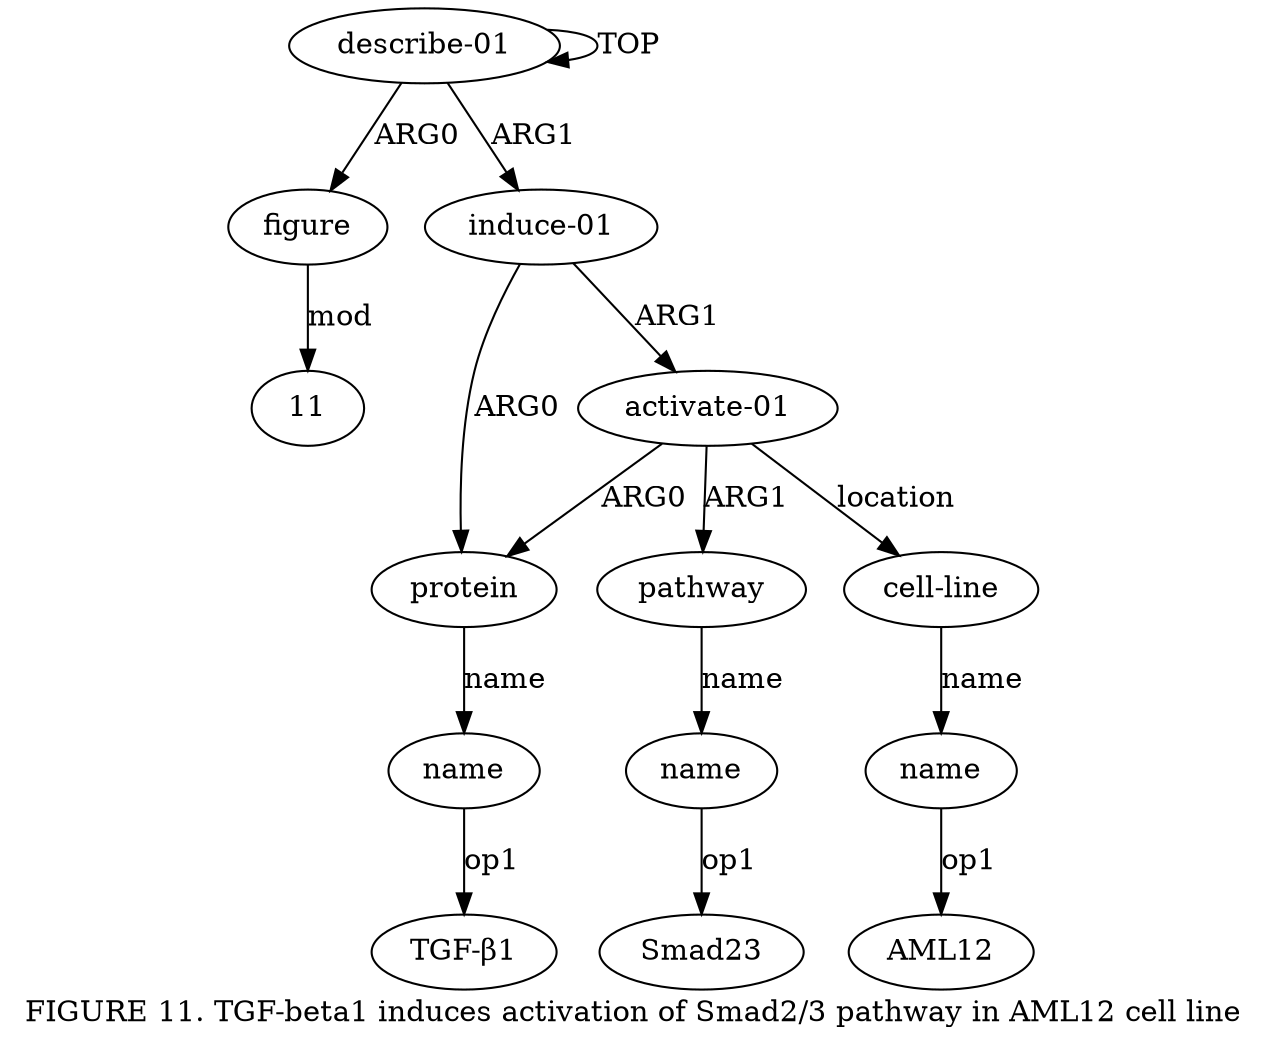 digraph  {
	graph [label="FIGURE 11. TGF-beta1 induces activation of Smad2/3 pathway in AML12 cell line"];
	node [label="\N"];
	"a9 AML12"	 [color=black,
		gold_ind=-1,
		gold_label=AML12,
		label=AML12,
		test_ind=-1,
		test_label=AML12];
	"a7 Smad23"	 [color=black,
		gold_ind=-1,
		gold_label=Smad23,
		label=Smad23,
		test_ind=-1,
		test_label=Smad23];
	"a4 TGF-β1"	 [color=black,
		gold_ind=-1,
		gold_label="TGF-β1",
		label="TGF-β1",
		test_ind=-1,
		test_label="TGF-β1"];
	"a1 11"	 [color=black,
		gold_ind=-1,
		gold_label=11,
		label=11,
		test_ind=-1,
		test_label=11];
	a1	 [color=black,
		gold_ind=1,
		gold_label=figure,
		label=figure,
		test_ind=1,
		test_label=figure];
	a1 -> "a1 11" [key=0,
	color=black,
	gold_label=mod,
	label=mod,
	test_label=mod];
a0 [color=black,
	gold_ind=0,
	gold_label="describe-01",
	label="describe-01",
	test_ind=0,
	test_label="describe-01"];
a0 -> a1 [key=0,
color=black,
gold_label=ARG0,
label=ARG0,
test_label=ARG0];
a0 -> a0 [key=0,
color=black,
gold_label=TOP,
label=TOP,
test_label=TOP];
a2 [color=black,
gold_ind=2,
gold_label="induce-01",
label="induce-01",
test_ind=2,
test_label="induce-01"];
a0 -> a2 [key=0,
color=black,
gold_label=ARG1,
label=ARG1,
test_label=ARG1];
a3 [color=black,
gold_ind=3,
gold_label=protein,
label=protein,
test_ind=3,
test_label=protein];
a4 [color=black,
gold_ind=4,
gold_label=name,
label=name,
test_ind=4,
test_label=name];
a3 -> a4 [key=0,
color=black,
gold_label=name,
label=name,
test_label=name];
a2 -> a3 [key=0,
color=black,
gold_label=ARG0,
label=ARG0,
test_label=ARG0];
a5 [color=black,
gold_ind=5,
gold_label="activate-01",
label="activate-01",
test_ind=5,
test_label="activate-01"];
a2 -> a5 [key=0,
color=black,
gold_label=ARG1,
label=ARG1,
test_label=ARG1];
a5 -> a3 [key=0,
color=black,
gold_label=ARG0,
label=ARG0,
test_label=ARG0];
a6 [color=black,
gold_ind=6,
gold_label=pathway,
label=pathway,
test_ind=6,
test_label=pathway];
a5 -> a6 [key=0,
color=black,
gold_label=ARG1,
label=ARG1,
test_label=ARG1];
a8 [color=black,
gold_ind=8,
gold_label="cell-line",
label="cell-line",
test_ind=8,
test_label="cell-line"];
a5 -> a8 [key=0,
color=black,
gold_label=location,
label=location,
test_label=location];
a4 -> "a4 TGF-β1" [key=0,
color=black,
gold_label=op1,
label=op1,
test_label=op1];
a7 [color=black,
gold_ind=7,
gold_label=name,
label=name,
test_ind=7,
test_label=name];
a7 -> "a7 Smad23" [key=0,
color=black,
gold_label=op1,
label=op1,
test_label=op1];
a6 -> a7 [key=0,
color=black,
gold_label=name,
label=name,
test_label=name];
a9 [color=black,
gold_ind=9,
gold_label=name,
label=name,
test_ind=9,
test_label=name];
a9 -> "a9 AML12" [key=0,
color=black,
gold_label=op1,
label=op1,
test_label=op1];
a8 -> a9 [key=0,
color=black,
gold_label=name,
label=name,
test_label=name];
}

